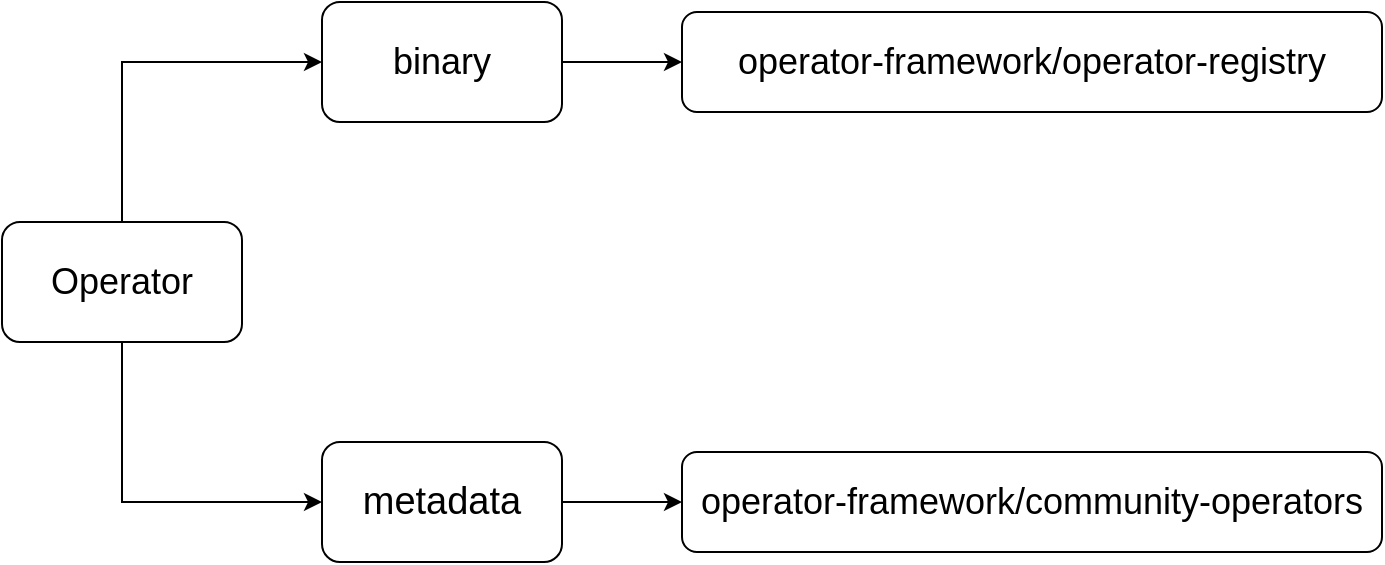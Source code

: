 <mxfile version="12.5.3" type="device"><diagram id="rn9DwQvguNEeiuD8DgvK" name="第 1 页"><mxGraphModel dx="1106" dy="820" grid="1" gridSize="10" guides="1" tooltips="1" connect="1" arrows="1" fold="1" page="1" pageScale="1" pageWidth="827" pageHeight="1169" math="0" shadow="0"><root><mxCell id="0"/><mxCell id="1" parent="0"/><mxCell id="Cz6D-7NmYP2dae-QCUkn-8" style="edgeStyle=orthogonalEdgeStyle;rounded=0;orthogonalLoop=1;jettySize=auto;html=1;exitX=1;exitY=0.5;exitDx=0;exitDy=0;entryX=0;entryY=0.5;entryDx=0;entryDy=0;" edge="1" parent="1" source="Cz6D-7NmYP2dae-QCUkn-1" target="Cz6D-7NmYP2dae-QCUkn-4"><mxGeometry relative="1" as="geometry"/></mxCell><mxCell id="Cz6D-7NmYP2dae-QCUkn-1" value="&lt;font style=&quot;font-size: 18px&quot;&gt;binary&lt;/font&gt;" style="rounded=1;whiteSpace=wrap;html=1;" vertex="1" parent="1"><mxGeometry x="200" y="20" width="120" height="60" as="geometry"/></mxCell><mxCell id="Cz6D-7NmYP2dae-QCUkn-9" style="edgeStyle=orthogonalEdgeStyle;rounded=0;orthogonalLoop=1;jettySize=auto;html=1;" edge="1" parent="1" source="Cz6D-7NmYP2dae-QCUkn-2" target="Cz6D-7NmYP2dae-QCUkn-5"><mxGeometry relative="1" as="geometry"/></mxCell><mxCell id="Cz6D-7NmYP2dae-QCUkn-2" value="&lt;font style=&quot;font-size: 19px&quot;&gt;metadata&lt;/font&gt;" style="rounded=1;whiteSpace=wrap;html=1;" vertex="1" parent="1"><mxGeometry x="200" y="240" width="120" height="60" as="geometry"/></mxCell><mxCell id="Cz6D-7NmYP2dae-QCUkn-6" style="edgeStyle=orthogonalEdgeStyle;rounded=0;orthogonalLoop=1;jettySize=auto;html=1;entryX=0;entryY=0.5;entryDx=0;entryDy=0;exitX=0.5;exitY=0;exitDx=0;exitDy=0;" edge="1" parent="1" source="Cz6D-7NmYP2dae-QCUkn-3" target="Cz6D-7NmYP2dae-QCUkn-1"><mxGeometry relative="1" as="geometry"/></mxCell><mxCell id="Cz6D-7NmYP2dae-QCUkn-7" style="edgeStyle=orthogonalEdgeStyle;rounded=0;orthogonalLoop=1;jettySize=auto;html=1;exitX=0.5;exitY=1;exitDx=0;exitDy=0;entryX=0;entryY=0.5;entryDx=0;entryDy=0;" edge="1" parent="1" source="Cz6D-7NmYP2dae-QCUkn-3" target="Cz6D-7NmYP2dae-QCUkn-2"><mxGeometry relative="1" as="geometry"/></mxCell><mxCell id="Cz6D-7NmYP2dae-QCUkn-3" value="&lt;font style=&quot;font-size: 18px&quot;&gt;Operator&lt;/font&gt;" style="rounded=1;whiteSpace=wrap;html=1;" vertex="1" parent="1"><mxGeometry x="40" y="130" width="120" height="60" as="geometry"/></mxCell><mxCell id="Cz6D-7NmYP2dae-QCUkn-4" value="&lt;font style=&quot;font-size: 18px&quot;&gt;operator-framework/operator-registry&lt;/font&gt;" style="rounded=1;whiteSpace=wrap;html=1;" vertex="1" parent="1"><mxGeometry x="380" y="25" width="350" height="50" as="geometry"/></mxCell><mxCell id="Cz6D-7NmYP2dae-QCUkn-5" value="&lt;font style=&quot;font-size: 18px&quot;&gt;operator-framework/community-operators&lt;/font&gt;" style="rounded=1;whiteSpace=wrap;html=1;" vertex="1" parent="1"><mxGeometry x="380" y="245" width="350" height="50" as="geometry"/></mxCell></root></mxGraphModel></diagram></mxfile>